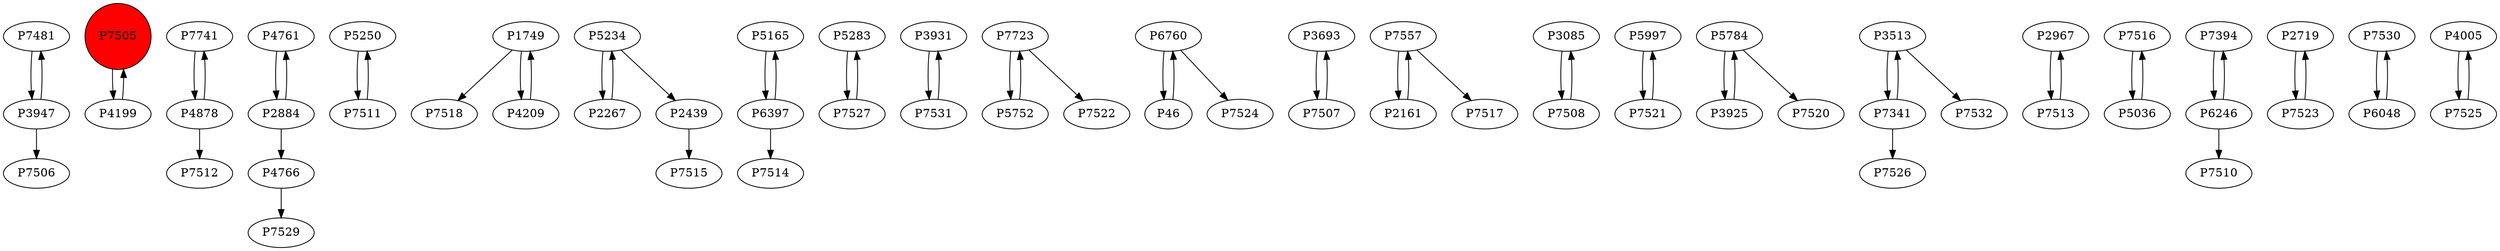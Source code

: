 digraph {
	P7481 -> P3947
	P7505 -> P4199
	P7741 -> P4878
	P4761 -> P2884
	P3947 -> P7506
	P5250 -> P7511
	P2884 -> P4761
	P1749 -> P7518
	P4878 -> P7741
	P5234 -> P2267
	P5165 -> P6397
	P5283 -> P7527
	P3931 -> P7531
	P7723 -> P5752
	P6760 -> P46
	P3693 -> P7507
	P6760 -> P7524
	P4209 -> P1749
	P7557 -> P2161
	P3085 -> P7508
	P5997 -> P7521
	P4878 -> P7512
	P5784 -> P3925
	P5234 -> P2439
	P5752 -> P7723
	P3513 -> P7341
	P7341 -> P3513
	P2967 -> P7513
	P7516 -> P5036
	P3513 -> P7532
	P7531 -> P3931
	P7394 -> P6246
	P2267 -> P5234
	P1749 -> P4209
	P3925 -> P5784
	P2884 -> P4766
	P5784 -> P7520
	P2161 -> P7557
	P2719 -> P7523
	P4766 -> P7529
	P7527 -> P5283
	P7513 -> P2967
	P6397 -> P7514
	P4199 -> P7505
	P7530 -> P6048
	P7508 -> P3085
	P6048 -> P7530
	P4005 -> P7525
	P3947 -> P7481
	P7557 -> P7517
	P46 -> P6760
	P7523 -> P2719
	P7511 -> P5250
	P7525 -> P4005
	P5036 -> P7516
	P6397 -> P5165
	P7521 -> P5997
	P2439 -> P7515
	P6246 -> P7510
	P6246 -> P7394
	P7723 -> P7522
	P7341 -> P7526
	P7507 -> P3693
	P7505 [shape=circle]
	P7505 [style=filled]
	P7505 [fillcolor=red]
}
